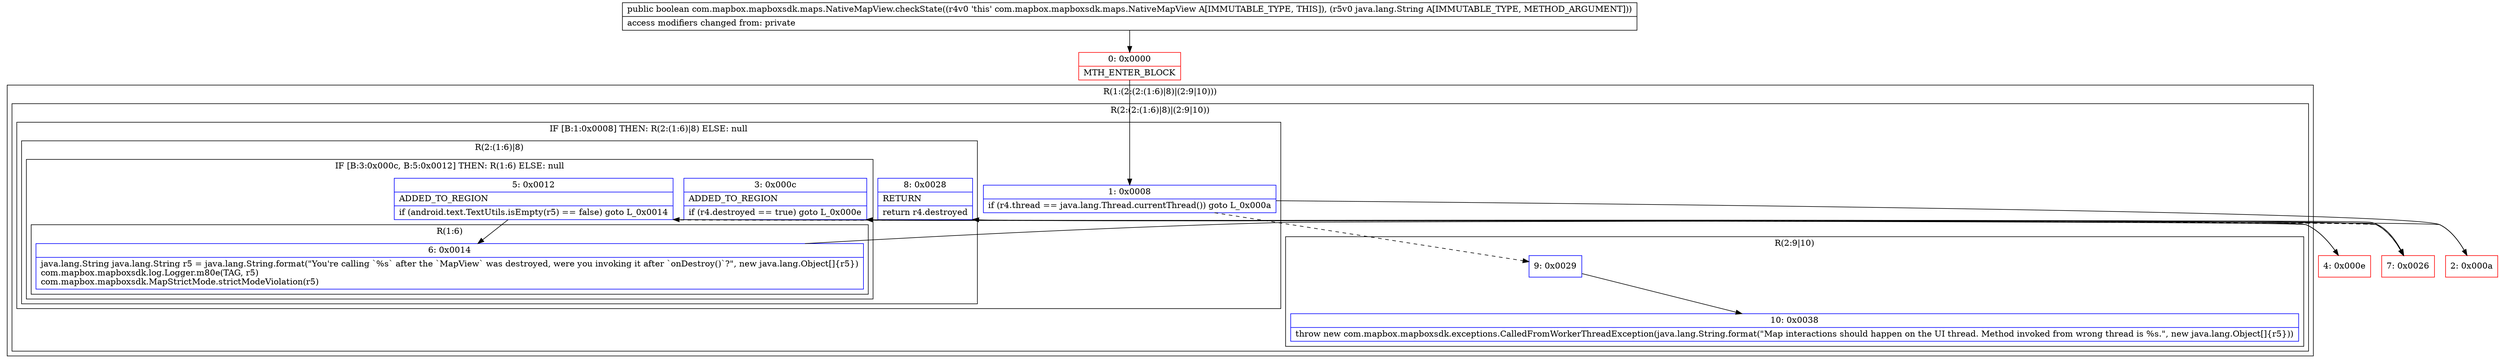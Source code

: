 digraph "CFG forcom.mapbox.mapboxsdk.maps.NativeMapView.checkState(Ljava\/lang\/String;)Z" {
subgraph cluster_Region_564619877 {
label = "R(1:(2:(2:(1:6)|8)|(2:9|10)))";
node [shape=record,color=blue];
subgraph cluster_Region_348648389 {
label = "R(2:(2:(1:6)|8)|(2:9|10))";
node [shape=record,color=blue];
subgraph cluster_IfRegion_2091547361 {
label = "IF [B:1:0x0008] THEN: R(2:(1:6)|8) ELSE: null";
node [shape=record,color=blue];
Node_1 [shape=record,label="{1\:\ 0x0008|if (r4.thread == java.lang.Thread.currentThread()) goto L_0x000a\l}"];
subgraph cluster_Region_1453960082 {
label = "R(2:(1:6)|8)";
node [shape=record,color=blue];
subgraph cluster_IfRegion_1279727456 {
label = "IF [B:3:0x000c, B:5:0x0012] THEN: R(1:6) ELSE: null";
node [shape=record,color=blue];
Node_3 [shape=record,label="{3\:\ 0x000c|ADDED_TO_REGION\l|if (r4.destroyed == true) goto L_0x000e\l}"];
Node_5 [shape=record,label="{5\:\ 0x0012|ADDED_TO_REGION\l|if (android.text.TextUtils.isEmpty(r5) == false) goto L_0x0014\l}"];
subgraph cluster_Region_1993142435 {
label = "R(1:6)";
node [shape=record,color=blue];
Node_6 [shape=record,label="{6\:\ 0x0014|java.lang.String java.lang.String r5 = java.lang.String.format(\"You're calling `%s` after the `MapView` was destroyed, were you invoking it after `onDestroy()`?\", new java.lang.Object[]\{r5\})\lcom.mapbox.mapboxsdk.log.Logger.m80e(TAG, r5)\lcom.mapbox.mapboxsdk.MapStrictMode.strictModeViolation(r5)\l}"];
}
}
Node_8 [shape=record,label="{8\:\ 0x0028|RETURN\l|return r4.destroyed\l}"];
}
}
subgraph cluster_Region_1731566838 {
label = "R(2:9|10)";
node [shape=record,color=blue];
Node_9 [shape=record,label="{9\:\ 0x0029}"];
Node_10 [shape=record,label="{10\:\ 0x0038|throw new com.mapbox.mapboxsdk.exceptions.CalledFromWorkerThreadException(java.lang.String.format(\"Map interactions should happen on the UI thread. Method invoked from wrong thread is %s.\", new java.lang.Object[]\{r5\}))\l}"];
}
}
}
Node_0 [shape=record,color=red,label="{0\:\ 0x0000|MTH_ENTER_BLOCK\l}"];
Node_2 [shape=record,color=red,label="{2\:\ 0x000a}"];
Node_4 [shape=record,color=red,label="{4\:\ 0x000e}"];
Node_7 [shape=record,color=red,label="{7\:\ 0x0026}"];
MethodNode[shape=record,label="{public boolean com.mapbox.mapboxsdk.maps.NativeMapView.checkState((r4v0 'this' com.mapbox.mapboxsdk.maps.NativeMapView A[IMMUTABLE_TYPE, THIS]), (r5v0 java.lang.String A[IMMUTABLE_TYPE, METHOD_ARGUMENT]))  | access modifiers changed from: private\l}"];
MethodNode -> Node_0;
Node_1 -> Node_2;
Node_1 -> Node_9[style=dashed];
Node_3 -> Node_4;
Node_3 -> Node_7[style=dashed];
Node_5 -> Node_6;
Node_5 -> Node_7[style=dashed];
Node_6 -> Node_7;
Node_9 -> Node_10;
Node_0 -> Node_1;
Node_2 -> Node_3;
Node_4 -> Node_5;
Node_7 -> Node_8;
}

